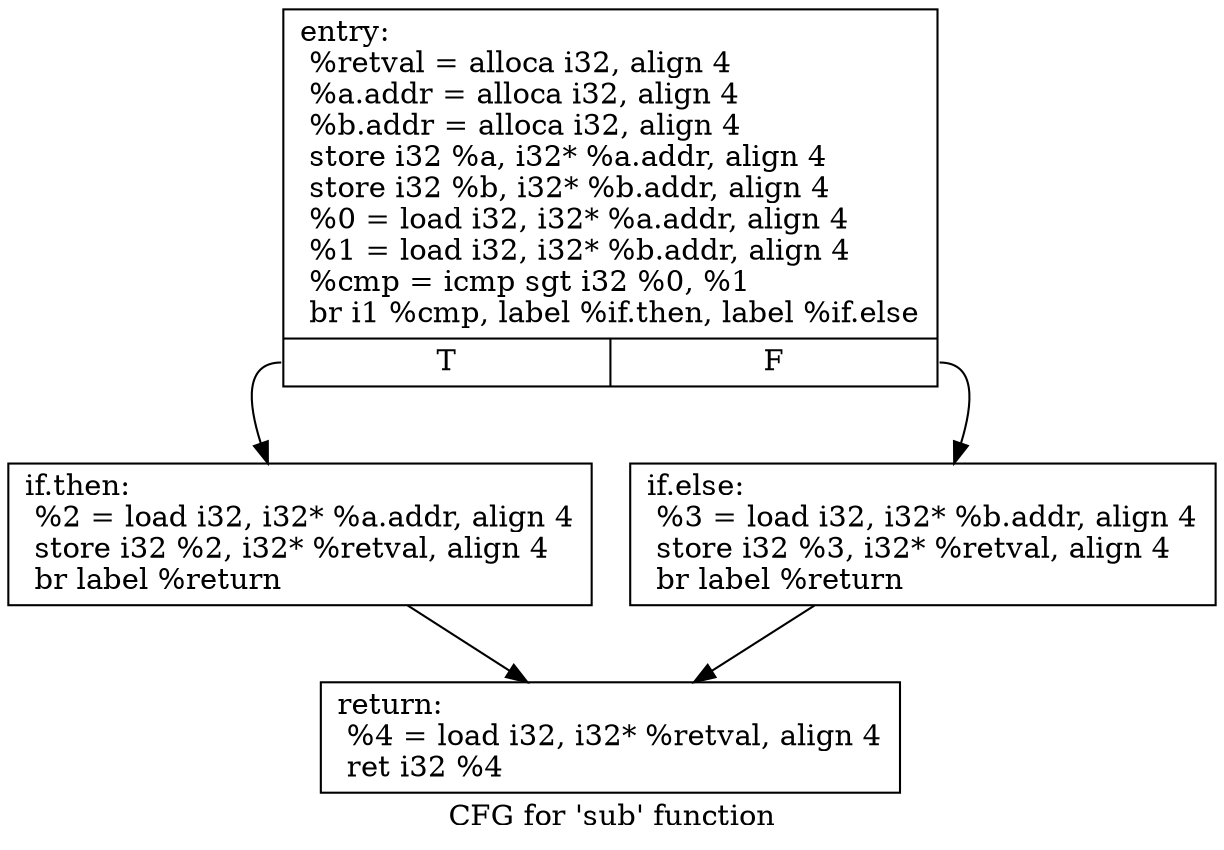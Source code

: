 digraph "CFG for 'sub' function" {
	label="CFG for 'sub' function";

	Node0x55e8180a7c40 [shape=record,label="{entry:\l  %retval = alloca i32, align 4\l  %a.addr = alloca i32, align 4\l  %b.addr = alloca i32, align 4\l  store i32 %a, i32* %a.addr, align 4\l  store i32 %b, i32* %b.addr, align 4\l  %0 = load i32, i32* %a.addr, align 4\l  %1 = load i32, i32* %b.addr, align 4\l  %cmp = icmp sgt i32 %0, %1\l  br i1 %cmp, label %if.then, label %if.else\l|{<s0>T|<s1>F}}"];
	Node0x55e8180a7c40:s0 -> Node0x55e8180a8060;
	Node0x55e8180a7c40:s1 -> Node0x55e8180a8130;
	Node0x55e8180a8060 [shape=record,label="{if.then:                                          \l  %2 = load i32, i32* %a.addr, align 4\l  store i32 %2, i32* %retval, align 4\l  br label %return\l}"];
	Node0x55e8180a8060 -> Node0x55e8180a82b0;
	Node0x55e8180a8130 [shape=record,label="{if.else:                                          \l  %3 = load i32, i32* %b.addr, align 4\l  store i32 %3, i32* %retval, align 4\l  br label %return\l}"];
	Node0x55e8180a8130 -> Node0x55e8180a82b0;
	Node0x55e8180a82b0 [shape=record,label="{return:                                           \l  %4 = load i32, i32* %retval, align 4\l  ret i32 %4\l}"];
}
